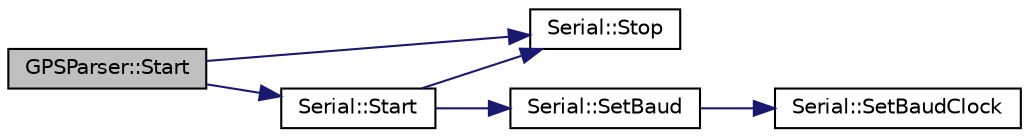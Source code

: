 digraph "GPSParser::Start"
{
  edge [fontname="Helvetica",fontsize="10",labelfontname="Helvetica",labelfontsize="10"];
  node [fontname="Helvetica",fontsize="10",shape=record];
  rankdir="LR";
  Node1 [label="GPSParser::Start",height=0.2,width=0.4,color="black", fillcolor="grey75", style="filled" fontcolor="black"];
  Node1 -> Node2 [color="midnightblue",fontsize="10",style="solid",fontname="Helvetica"];
  Node2 [label="Serial::Stop",height=0.2,width=0.4,color="black", fillcolor="white", style="filled",URL="$classSerial.html#a206b0e9c801a8df764d03554e6fa16f4",tooltip="Stops the Serial PASM engine, if it is running."];
  Node1 -> Node3 [color="midnightblue",fontsize="10",style="solid",fontname="Helvetica"];
  Node3 [label="Serial::Start",height=0.2,width=0.4,color="black", fillcolor="white", style="filled",URL="$classSerial.html#a445c1fa70cbd44b22c22d15efecc457d",tooltip="Start Serial driver in a new cog."];
  Node3 -> Node2 [color="midnightblue",fontsize="10",style="solid",fontname="Helvetica"];
  Node3 -> Node4 [color="midnightblue",fontsize="10",style="solid",fontname="Helvetica"];
  Node4 [label="Serial::SetBaud",height=0.2,width=0.4,color="black", fillcolor="white", style="filled",URL="$classSerial.html#a0e229832a2ae4e04d3423c2e745cb975",tooltip="Does a live update of the baud rate in the Serial engine."];
  Node4 -> Node5 [color="midnightblue",fontsize="10",style="solid",fontname="Helvetica"];
  Node5 [label="Serial::SetBaudClock",height=0.2,width=0.4,color="black", fillcolor="white", style="filled",URL="$classSerial.html#a174ece60e6a8245422bb9ac27d8edcd8",tooltip="Does a live update of the baud rate in the Serial engine."];
}
